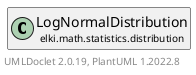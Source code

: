 @startuml
    remove .*\.(Instance|Par|Parameterizer|Factory)$
    set namespaceSeparator none
    hide empty fields
    hide empty methods

    class "<size:14>LogNormalDistribution.Par\n<size:10>elki.math.statistics.distribution" as elki.math.statistics.distribution.LogNormalDistribution.Par [[LogNormalDistribution.Par.html]] {
        {static} +LOGMEAN_ID: OptionID
        {static} +LOGSTDDEV_ID: OptionID
        {static} +SHIFT_ID: OptionID
        ~shift: double
        ~logmean: double
        ~logsigma: double
        +configure(Parameterization): void
        +make(): LogNormalDistribution
    }

    interface "<size:14>Distribution.Parameterizer\n<size:10>elki.math.statistics.distribution" as elki.math.statistics.distribution.Distribution.Parameterizer [[Distribution.Parameterizer.html]]
    class "<size:14>LogNormalDistribution\n<size:10>elki.math.statistics.distribution" as elki.math.statistics.distribution.LogNormalDistribution [[LogNormalDistribution.html]]

    elki.math.statistics.distribution.Distribution.Parameterizer <|.. elki.math.statistics.distribution.LogNormalDistribution.Par
    elki.math.statistics.distribution.LogNormalDistribution +-- elki.math.statistics.distribution.LogNormalDistribution.Par

    center footer UMLDoclet 2.0.19, PlantUML 1.2022.8
@enduml
